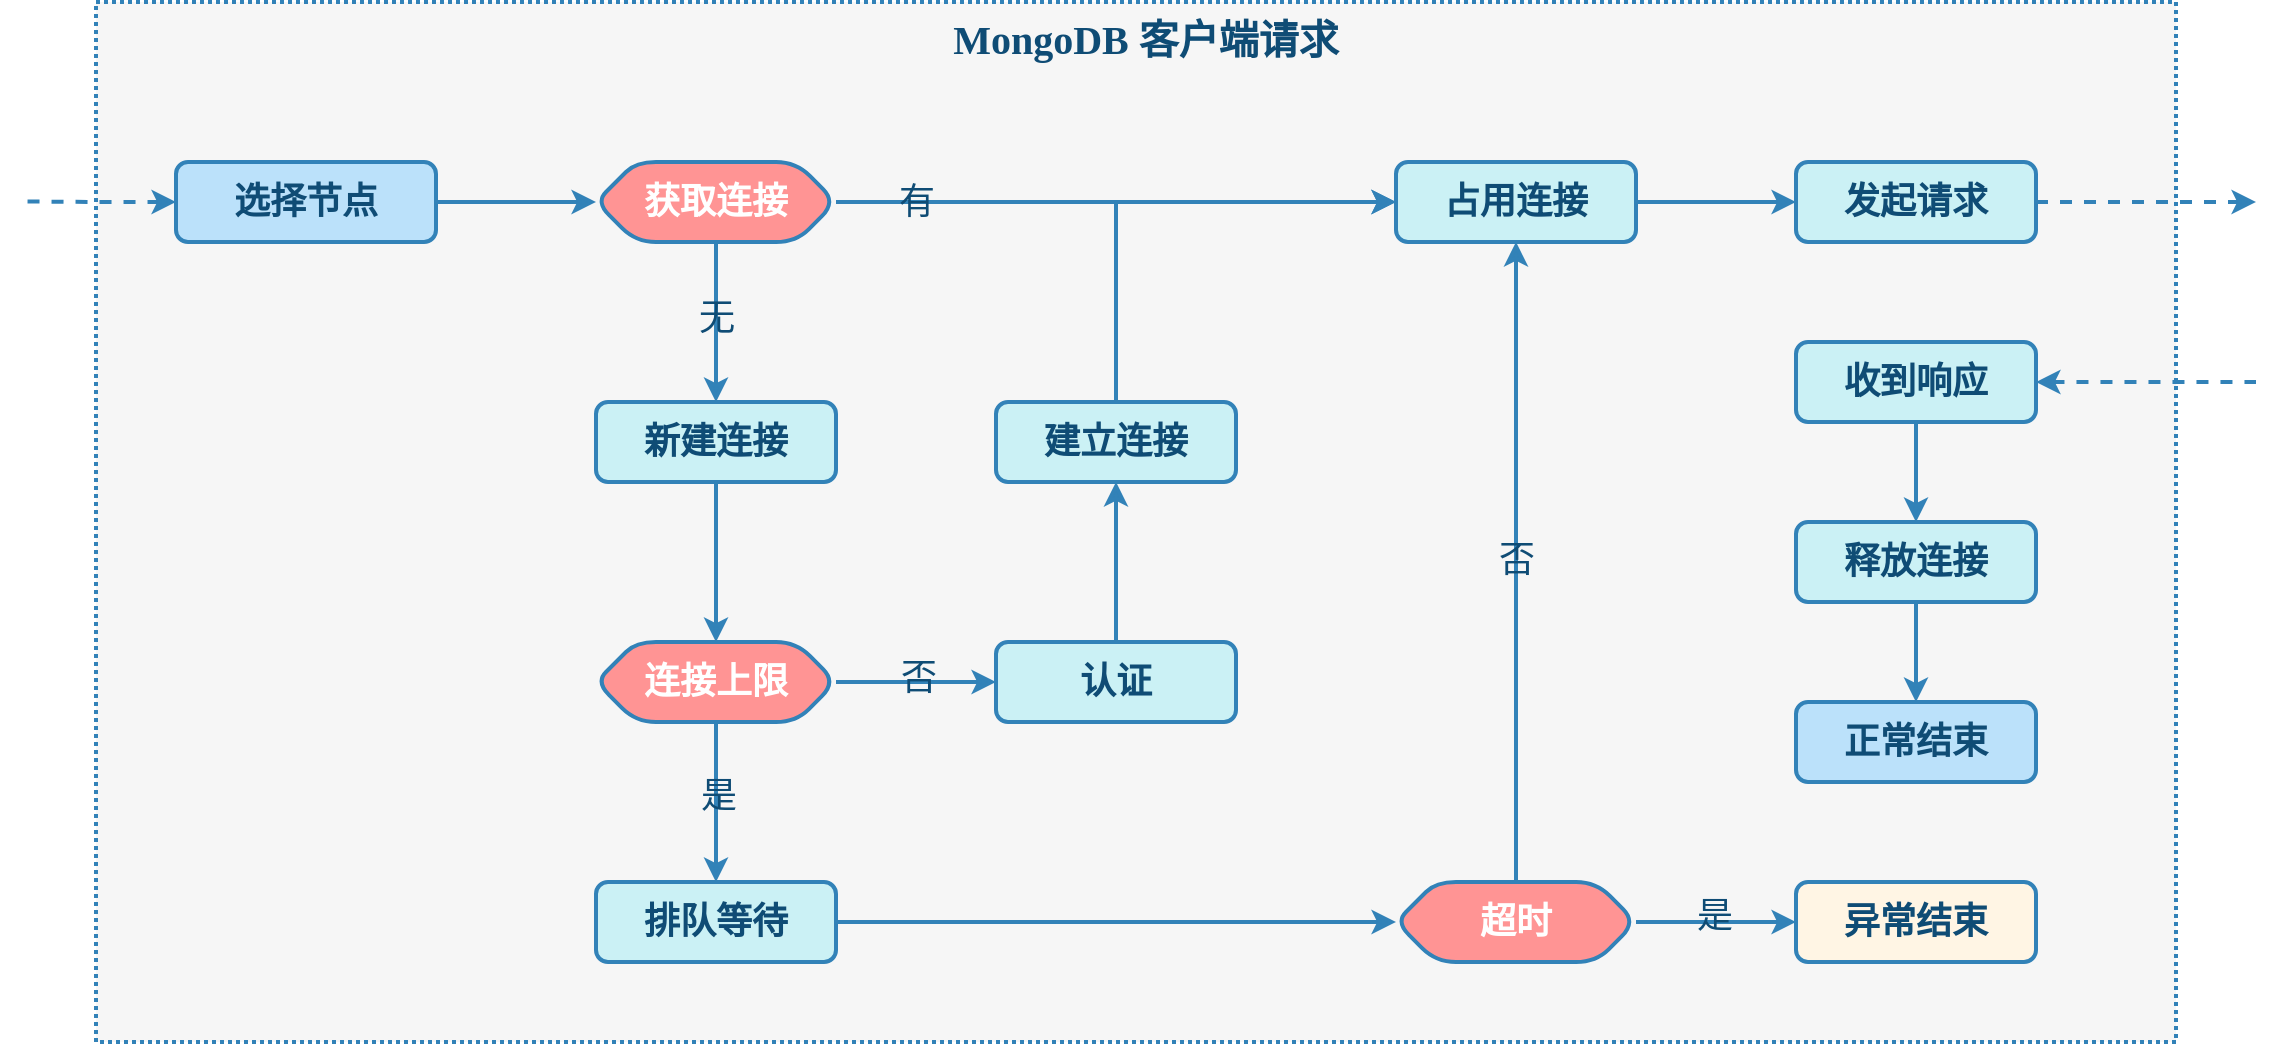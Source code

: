 <mxfile compressed="true" version="27.0.9" pages="4"><diagram id="T8LRyA6OH0pvgJejiyML" name="客户端请求"><mxGraphModel dx="1213" dy="828" grid="1" gridSize="10" guides="1" tooltips="1" connect="1" arrows="1" fold="1" page="1" pageScale="1" pageWidth="1654" pageHeight="1169" math="0" shadow="0"><root><mxCell id="0"/><mxCell id="1" parent="0"/><mxCell id="6_wF0Xdl1iyZavo6tdlp-35" value="MongoDB 客户端请求" style="rounded=0;whiteSpace=wrap;html=1;strokeColor=#3282B8;fillColor=#F6F6F6;fontFamily=Comic Sans MS;fontStyle=1;container=0;fontColor=#0F4C75;shadow=0;fontSize=20;strokeWidth=2;dashed=1;dashPattern=1 1;align=center;verticalAlign=top;spacingLeft=10;" parent="1" vertex="1"><mxGeometry x="280" y="322" width="1040" height="520" as="geometry"/></mxCell><mxCell id="6_wF0Xdl1iyZavo6tdlp-3" value="" style="edgeStyle=orthogonalEdgeStyle;shape=connector;rounded=0;orthogonalLoop=1;jettySize=auto;html=1;labelBackgroundColor=default;strokeColor=#3282B8;strokeWidth=2;align=center;verticalAlign=middle;fontFamily=Comic Sans MS;fontSize=18;fontColor=#0F4C75;endArrow=classic;endFill=1;" parent="1" source="bLcaSKiLG5diKZYi5GMX-3" target="6_wF0Xdl1iyZavo6tdlp-1" edge="1"><mxGeometry relative="1" as="geometry"/></mxCell><mxCell id="6_wF0Xdl1iyZavo6tdlp-39" style="edgeStyle=orthogonalEdgeStyle;shape=connector;rounded=0;orthogonalLoop=1;jettySize=auto;html=1;exitX=0;exitY=0.5;exitDx=0;exitDy=0;labelBackgroundColor=default;strokeColor=#3282B8;strokeWidth=2;align=center;verticalAlign=middle;fontFamily=Comic Sans MS;fontSize=18;fontColor=#0F4C75;endArrow=none;endFill=0;dashed=1;startArrow=classic;startFill=1;" parent="1" source="bLcaSKiLG5diKZYi5GMX-3" edge="1"><mxGeometry relative="1" as="geometry"><mxPoint x="240" y="421.706" as="targetPoint"/></mxGeometry></mxCell><mxCell id="bLcaSKiLG5diKZYi5GMX-3" value="选择节点" style="rounded=1;whiteSpace=wrap;html=1;fontFamily=Comic Sans MS;fontStyle=1;labelBackgroundColor=none;fillColor=#BBE1FA;strokeColor=#3282B8;fontColor=#0F4C75;shadow=0;container=0;fontSize=18;verticalAlign=middle;strokeWidth=2;" parent="1" vertex="1"><mxGeometry x="320" y="402" width="130" height="40" as="geometry"/></mxCell><mxCell id="6_wF0Xdl1iyZavo6tdlp-6" value="" style="edgeStyle=orthogonalEdgeStyle;shape=connector;rounded=0;orthogonalLoop=1;jettySize=auto;html=1;labelBackgroundColor=default;strokeColor=#3282B8;strokeWidth=2;align=center;verticalAlign=middle;fontFamily=Comic Sans MS;fontSize=18;fontColor=#0F4C75;endArrow=classic;endFill=1;" parent="1" source="6_wF0Xdl1iyZavo6tdlp-1" target="6_wF0Xdl1iyZavo6tdlp-5" edge="1"><mxGeometry relative="1" as="geometry"/></mxCell><mxCell id="6_wF0Xdl1iyZavo6tdlp-7" value="无" style="edgeLabel;html=1;align=center;verticalAlign=middle;resizable=0;points=[];fontSize=18;fontFamily=Comic Sans MS;fontColor=#0F4C75;labelBackgroundColor=none;" parent="6_wF0Xdl1iyZavo6tdlp-6" vertex="1" connectable="0"><mxGeometry x="-0.05" relative="1" as="geometry"><mxPoint as="offset"/></mxGeometry></mxCell><mxCell id="6_wF0Xdl1iyZavo6tdlp-8" value="" style="edgeStyle=orthogonalEdgeStyle;shape=connector;rounded=0;orthogonalLoop=1;jettySize=auto;html=1;labelBackgroundColor=default;strokeColor=#3282B8;strokeWidth=2;align=center;verticalAlign=middle;fontFamily=Comic Sans MS;fontSize=18;fontColor=#0F4C75;endArrow=classic;endFill=1;" parent="1" source="6_wF0Xdl1iyZavo6tdlp-1" target="6_wF0Xdl1iyZavo6tdlp-4" edge="1"><mxGeometry relative="1" as="geometry"/></mxCell><mxCell id="6_wF0Xdl1iyZavo6tdlp-9" value="有" style="edgeLabel;html=1;align=center;verticalAlign=middle;resizable=0;points=[];fontSize=18;fontFamily=Comic Sans MS;fontColor=#0F4C75;labelBackgroundColor=none;" parent="6_wF0Xdl1iyZavo6tdlp-8" vertex="1" connectable="0"><mxGeometry relative="1" as="geometry"><mxPoint x="-100" as="offset"/></mxGeometry></mxCell><mxCell id="6_wF0Xdl1iyZavo6tdlp-1" value="&lt;div&gt;获取连接&lt;/div&gt;" style="shape=hexagon;perimeter=hexagonPerimeter2;whiteSpace=wrap;html=1;fixedSize=1;rounded=1;shadow=0;strokeColor=#3282B8;strokeWidth=2;align=center;verticalAlign=middle;fontFamily=Comic Sans MS;fontSize=18;fontColor=#FFFFFF;fillColor=#FF9494;fontStyle=1" parent="1" vertex="1"><mxGeometry x="530" y="402" width="120" height="40" as="geometry"/></mxCell><mxCell id="6_wF0Xdl1iyZavo6tdlp-36" value="" style="edgeStyle=orthogonalEdgeStyle;shape=connector;rounded=0;orthogonalLoop=1;jettySize=auto;html=1;labelBackgroundColor=default;strokeColor=#3282B8;strokeWidth=2;align=center;verticalAlign=middle;fontFamily=Comic Sans MS;fontSize=18;fontColor=#0F4C75;endArrow=classic;endFill=1;" parent="1" source="6_wF0Xdl1iyZavo6tdlp-4" target="6_wF0Xdl1iyZavo6tdlp-24" edge="1"><mxGeometry relative="1" as="geometry"/></mxCell><mxCell id="6_wF0Xdl1iyZavo6tdlp-4" value="占用连接" style="rounded=1;whiteSpace=wrap;html=1;fontFamily=Comic Sans MS;fontStyle=1;labelBackgroundColor=none;fillColor=#CBF1F5;strokeColor=#3282B8;fontColor=#0F4C75;shadow=0;container=0;fontSize=18;verticalAlign=middle;strokeWidth=2;" parent="1" vertex="1"><mxGeometry x="930" y="402" width="120" height="40" as="geometry"/></mxCell><mxCell id="6_wF0Xdl1iyZavo6tdlp-16" value="" style="edgeStyle=orthogonalEdgeStyle;shape=connector;rounded=0;orthogonalLoop=1;jettySize=auto;html=1;labelBackgroundColor=default;strokeColor=#3282B8;strokeWidth=2;align=center;verticalAlign=middle;fontFamily=Comic Sans MS;fontSize=18;fontColor=#0F4C75;endArrow=classic;endFill=1;" parent="1" source="6_wF0Xdl1iyZavo6tdlp-5" target="6_wF0Xdl1iyZavo6tdlp-12" edge="1"><mxGeometry relative="1" as="geometry"/></mxCell><mxCell id="6_wF0Xdl1iyZavo6tdlp-5" value="新建连接" style="rounded=1;whiteSpace=wrap;html=1;fontFamily=Comic Sans MS;fontStyle=1;labelBackgroundColor=none;fillColor=#CBF1F5;strokeColor=#3282B8;fontColor=#0F4C75;shadow=0;container=0;fontSize=18;verticalAlign=middle;strokeWidth=2;" parent="1" vertex="1"><mxGeometry x="530" y="522" width="120" height="40" as="geometry"/></mxCell><mxCell id="6_wF0Xdl1iyZavo6tdlp-15" style="edgeStyle=orthogonalEdgeStyle;shape=connector;rounded=0;orthogonalLoop=1;jettySize=auto;html=1;entryX=0;entryY=0.5;entryDx=0;entryDy=0;labelBackgroundColor=default;strokeColor=#3282B8;strokeWidth=2;align=center;verticalAlign=middle;fontFamily=Comic Sans MS;fontSize=18;fontColor=#0F4C75;endArrow=classic;endFill=1;exitX=0.5;exitY=0;exitDx=0;exitDy=0;" parent="1" source="6_wF0Xdl1iyZavo6tdlp-10" target="6_wF0Xdl1iyZavo6tdlp-4" edge="1"><mxGeometry relative="1" as="geometry"/></mxCell><mxCell id="6_wF0Xdl1iyZavo6tdlp-10" value="建立连接" style="rounded=1;whiteSpace=wrap;html=1;fontFamily=Comic Sans MS;fontStyle=1;labelBackgroundColor=none;fillColor=#CBF1F5;strokeColor=#3282B8;fontColor=#0F4C75;shadow=0;container=0;fontSize=18;verticalAlign=middle;strokeWidth=2;" parent="1" vertex="1"><mxGeometry x="730" y="522" width="120" height="40" as="geometry"/></mxCell><mxCell id="6_wF0Xdl1iyZavo6tdlp-14" value="" style="edgeStyle=orthogonalEdgeStyle;shape=connector;rounded=0;orthogonalLoop=1;jettySize=auto;html=1;labelBackgroundColor=default;strokeColor=#3282B8;strokeWidth=2;align=center;verticalAlign=middle;fontFamily=Comic Sans MS;fontSize=18;fontColor=#0F4C75;endArrow=classic;endFill=1;" parent="1" source="6_wF0Xdl1iyZavo6tdlp-11" target="6_wF0Xdl1iyZavo6tdlp-10" edge="1"><mxGeometry relative="1" as="geometry"/></mxCell><mxCell id="6_wF0Xdl1iyZavo6tdlp-11" value="认证" style="rounded=1;whiteSpace=wrap;html=1;fontFamily=Comic Sans MS;fontStyle=1;labelBackgroundColor=none;fillColor=#CBF1F5;strokeColor=#3282B8;fontColor=#0F4C75;shadow=0;container=0;fontSize=18;verticalAlign=middle;strokeWidth=2;" parent="1" vertex="1"><mxGeometry x="730" y="642" width="120" height="40" as="geometry"/></mxCell><mxCell id="6_wF0Xdl1iyZavo6tdlp-13" value="" style="edgeStyle=orthogonalEdgeStyle;shape=connector;rounded=0;orthogonalLoop=1;jettySize=auto;html=1;labelBackgroundColor=default;strokeColor=#3282B8;strokeWidth=2;align=center;verticalAlign=middle;fontFamily=Comic Sans MS;fontSize=18;fontColor=#0F4C75;endArrow=classic;endFill=1;" parent="1" source="6_wF0Xdl1iyZavo6tdlp-12" target="6_wF0Xdl1iyZavo6tdlp-11" edge="1"><mxGeometry relative="1" as="geometry"/></mxCell><mxCell id="6_wF0Xdl1iyZavo6tdlp-17" value="否" style="edgeLabel;html=1;align=center;verticalAlign=middle;resizable=0;points=[];fontSize=18;fontFamily=Comic Sans MS;fontColor=#0F4C75;labelBackgroundColor=none;" parent="6_wF0Xdl1iyZavo6tdlp-13" vertex="1" connectable="0"><mxGeometry x="0.025" y="2" relative="1" as="geometry"><mxPoint as="offset"/></mxGeometry></mxCell><mxCell id="6_wF0Xdl1iyZavo6tdlp-19" value="" style="edgeStyle=orthogonalEdgeStyle;shape=connector;rounded=0;orthogonalLoop=1;jettySize=auto;html=1;labelBackgroundColor=default;strokeColor=#3282B8;strokeWidth=2;align=center;verticalAlign=middle;fontFamily=Comic Sans MS;fontSize=18;fontColor=#0F4C75;endArrow=classic;endFill=1;" parent="1" source="6_wF0Xdl1iyZavo6tdlp-12" target="6_wF0Xdl1iyZavo6tdlp-18" edge="1"><mxGeometry relative="1" as="geometry"/></mxCell><mxCell id="6_wF0Xdl1iyZavo6tdlp-21" value="是" style="edgeLabel;html=1;align=center;verticalAlign=middle;resizable=0;points=[];fontSize=18;fontFamily=Comic Sans MS;fontColor=#0F4C75;labelBackgroundColor=none;" parent="6_wF0Xdl1iyZavo6tdlp-19" vertex="1" connectable="0"><mxGeometry x="-0.075" y="1" relative="1" as="geometry"><mxPoint as="offset"/></mxGeometry></mxCell><mxCell id="6_wF0Xdl1iyZavo6tdlp-12" value="&lt;div&gt;连接上限&lt;/div&gt;" style="shape=hexagon;perimeter=hexagonPerimeter2;whiteSpace=wrap;html=1;fixedSize=1;rounded=1;shadow=0;strokeColor=#3282B8;strokeWidth=2;align=center;verticalAlign=middle;fontFamily=Comic Sans MS;fontSize=18;fontColor=#FFFFFF;fillColor=#FF9494;fontStyle=1" parent="1" vertex="1"><mxGeometry x="530" y="642" width="120" height="40" as="geometry"/></mxCell><mxCell id="6_wF0Xdl1iyZavo6tdlp-22" style="edgeStyle=orthogonalEdgeStyle;shape=connector;rounded=0;orthogonalLoop=1;jettySize=auto;html=1;labelBackgroundColor=default;strokeColor=#3282B8;strokeWidth=2;align=center;verticalAlign=middle;fontFamily=Comic Sans MS;fontSize=18;fontColor=#0F4C75;endArrow=classic;endFill=1;" parent="1" source="6_wF0Xdl1iyZavo6tdlp-18" target="6_wF0Xdl1iyZavo6tdlp-20" edge="1"><mxGeometry relative="1" as="geometry"/></mxCell><mxCell id="6_wF0Xdl1iyZavo6tdlp-18" value="排队等待" style="rounded=1;whiteSpace=wrap;html=1;fontFamily=Comic Sans MS;fontStyle=1;labelBackgroundColor=none;fillColor=#CBF1F5;strokeColor=#3282B8;fontColor=#0F4C75;shadow=0;container=0;fontSize=18;verticalAlign=middle;strokeWidth=2;" parent="1" vertex="1"><mxGeometry x="530" y="762" width="120" height="40" as="geometry"/></mxCell><mxCell id="6_wF0Xdl1iyZavo6tdlp-23" style="edgeStyle=orthogonalEdgeStyle;shape=connector;rounded=0;orthogonalLoop=1;jettySize=auto;html=1;entryX=0.5;entryY=1;entryDx=0;entryDy=0;labelBackgroundColor=default;strokeColor=#3282B8;strokeWidth=2;align=center;verticalAlign=middle;fontFamily=Comic Sans MS;fontSize=18;fontColor=#0F4C75;endArrow=classic;endFill=1;" parent="1" source="6_wF0Xdl1iyZavo6tdlp-20" target="6_wF0Xdl1iyZavo6tdlp-4" edge="1"><mxGeometry relative="1" as="geometry"/></mxCell><mxCell id="6_wF0Xdl1iyZavo6tdlp-33" value="否" style="edgeLabel;html=1;align=center;verticalAlign=middle;resizable=0;points=[];fontSize=18;fontFamily=Comic Sans MS;fontColor=#0F4C75;labelBackgroundColor=none;" parent="6_wF0Xdl1iyZavo6tdlp-23" vertex="1" connectable="0"><mxGeometry x="0.007" relative="1" as="geometry"><mxPoint as="offset"/></mxGeometry></mxCell><mxCell id="6_wF0Xdl1iyZavo6tdlp-32" style="edgeStyle=orthogonalEdgeStyle;shape=connector;rounded=0;orthogonalLoop=1;jettySize=auto;html=1;entryX=0;entryY=0.5;entryDx=0;entryDy=0;labelBackgroundColor=default;strokeColor=#3282B8;strokeWidth=2;align=center;verticalAlign=middle;fontFamily=Comic Sans MS;fontSize=18;fontColor=#0F4C75;endArrow=classic;endFill=1;" parent="1" source="6_wF0Xdl1iyZavo6tdlp-20" target="6_wF0Xdl1iyZavo6tdlp-27" edge="1"><mxGeometry relative="1" as="geometry"/></mxCell><mxCell id="6_wF0Xdl1iyZavo6tdlp-34" value="是" style="edgeLabel;html=1;align=center;verticalAlign=middle;resizable=0;points=[];fontSize=18;fontFamily=Comic Sans MS;fontColor=#0F4C75;labelBackgroundColor=none;" parent="6_wF0Xdl1iyZavo6tdlp-32" vertex="1" connectable="0"><mxGeometry x="-0.035" y="3" relative="1" as="geometry"><mxPoint as="offset"/></mxGeometry></mxCell><mxCell id="6_wF0Xdl1iyZavo6tdlp-20" value="&lt;div&gt;超时&lt;/div&gt;" style="shape=hexagon;perimeter=hexagonPerimeter2;whiteSpace=wrap;html=1;fixedSize=1;rounded=1;shadow=0;strokeColor=#3282B8;strokeWidth=2;align=center;verticalAlign=middle;fontFamily=Comic Sans MS;fontSize=18;fontColor=#FFFFFF;fillColor=#FF9494;fontStyle=1" parent="1" vertex="1"><mxGeometry x="930" y="762" width="120" height="40" as="geometry"/></mxCell><mxCell id="6_wF0Xdl1iyZavo6tdlp-37" style="edgeStyle=orthogonalEdgeStyle;shape=connector;rounded=0;orthogonalLoop=1;jettySize=auto;html=1;labelBackgroundColor=default;strokeColor=#3282B8;strokeWidth=2;align=center;verticalAlign=middle;fontFamily=Comic Sans MS;fontSize=18;fontColor=#0F4C75;endArrow=classic;endFill=1;dashed=1;" parent="1" source="6_wF0Xdl1iyZavo6tdlp-24" edge="1"><mxGeometry relative="1" as="geometry"><mxPoint x="1360" y="422" as="targetPoint"/></mxGeometry></mxCell><mxCell id="6_wF0Xdl1iyZavo6tdlp-24" value="发起请求" style="rounded=1;whiteSpace=wrap;html=1;fontFamily=Comic Sans MS;fontStyle=1;labelBackgroundColor=none;fillColor=#CBF1F5;strokeColor=#3282B8;fontColor=#0F4C75;shadow=0;container=0;fontSize=18;verticalAlign=middle;strokeWidth=2;" parent="1" vertex="1"><mxGeometry x="1130" y="402" width="120" height="40" as="geometry"/></mxCell><mxCell id="6_wF0Xdl1iyZavo6tdlp-30" value="" style="edgeStyle=orthogonalEdgeStyle;shape=connector;rounded=0;orthogonalLoop=1;jettySize=auto;html=1;labelBackgroundColor=default;strokeColor=#3282B8;strokeWidth=2;align=center;verticalAlign=middle;fontFamily=Comic Sans MS;fontSize=18;fontColor=#0F4C75;endArrow=classic;endFill=1;" parent="1" source="6_wF0Xdl1iyZavo6tdlp-25" target="6_wF0Xdl1iyZavo6tdlp-29" edge="1"><mxGeometry relative="1" as="geometry"/></mxCell><mxCell id="6_wF0Xdl1iyZavo6tdlp-38" style="edgeStyle=orthogonalEdgeStyle;shape=connector;rounded=0;orthogonalLoop=1;jettySize=auto;html=1;labelBackgroundColor=default;strokeColor=#3282B8;strokeWidth=2;align=center;verticalAlign=middle;fontFamily=Comic Sans MS;fontSize=18;fontColor=#0F4C75;endArrow=none;endFill=0;startArrow=classic;startFill=1;dashed=1;" parent="1" source="6_wF0Xdl1iyZavo6tdlp-25" edge="1"><mxGeometry relative="1" as="geometry"><mxPoint x="1360" y="512" as="targetPoint"/></mxGeometry></mxCell><mxCell id="6_wF0Xdl1iyZavo6tdlp-25" value="收到响应" style="rounded=1;whiteSpace=wrap;html=1;fontFamily=Comic Sans MS;fontStyle=1;labelBackgroundColor=none;fillColor=#CBF1F5;strokeColor=#3282B8;fontColor=#0F4C75;shadow=0;container=0;fontSize=18;verticalAlign=middle;strokeWidth=2;" parent="1" vertex="1"><mxGeometry x="1130" y="492" width="120" height="40" as="geometry"/></mxCell><mxCell id="6_wF0Xdl1iyZavo6tdlp-27" value="异常结束" style="rounded=1;whiteSpace=wrap;html=1;fontFamily=Comic Sans MS;fontStyle=1;labelBackgroundColor=none;fillColor=#FFF5E4;strokeColor=#3282B8;fontColor=#0F4C75;shadow=0;container=0;fontSize=18;verticalAlign=middle;strokeWidth=2;" parent="1" vertex="1"><mxGeometry x="1130" y="762" width="120" height="40" as="geometry"/></mxCell><mxCell id="6_wF0Xdl1iyZavo6tdlp-28" value="正常结束" style="rounded=1;whiteSpace=wrap;html=1;fontFamily=Comic Sans MS;fontStyle=1;labelBackgroundColor=none;fillColor=#BBE1FA;strokeColor=#3282B8;fontColor=#0F4C75;shadow=0;container=0;fontSize=18;verticalAlign=middle;strokeWidth=2;" parent="1" vertex="1"><mxGeometry x="1130" y="672" width="120" height="40" as="geometry"/></mxCell><mxCell id="6_wF0Xdl1iyZavo6tdlp-31" value="" style="edgeStyle=orthogonalEdgeStyle;shape=connector;rounded=0;orthogonalLoop=1;jettySize=auto;html=1;labelBackgroundColor=default;strokeColor=#3282B8;strokeWidth=2;align=center;verticalAlign=middle;fontFamily=Comic Sans MS;fontSize=18;fontColor=#0F4C75;endArrow=classic;endFill=1;" parent="1" source="6_wF0Xdl1iyZavo6tdlp-29" target="6_wF0Xdl1iyZavo6tdlp-28" edge="1"><mxGeometry relative="1" as="geometry"/></mxCell><mxCell id="6_wF0Xdl1iyZavo6tdlp-29" value="释放连接" style="rounded=1;whiteSpace=wrap;html=1;fontFamily=Comic Sans MS;fontStyle=1;labelBackgroundColor=none;fillColor=#CBF1F5;strokeColor=#3282B8;fontColor=#0F4C75;shadow=0;container=0;fontSize=18;verticalAlign=middle;strokeWidth=2;" parent="1" vertex="1"><mxGeometry x="1130" y="582" width="120" height="40" as="geometry"/></mxCell></root></mxGraphModel></diagram><diagram name="服务端响应" id="RFhboTUIcO6EPZyUsfYe"><mxGraphModel dx="712" dy="845" grid="1" gridSize="10" guides="1" tooltips="1" connect="1" arrows="1" fold="1" page="1" pageScale="1" pageWidth="1654" pageHeight="1169" math="0" shadow="0"><root><mxCell id="aSS5Ap6sN9j2UO-wHqje-0"/><mxCell id="aSS5Ap6sN9j2UO-wHqje-1" parent="aSS5Ap6sN9j2UO-wHqje-0"/><mxCell id="aSS5Ap6sN9j2UO-wHqje-2" value="MongoDB 服务端响应" style="rounded=0;whiteSpace=wrap;html=1;strokeColor=#3282B8;fillColor=#F6F6F6;fontFamily=Comic Sans MS;fontStyle=1;container=0;fontColor=#0F4C75;shadow=0;fontSize=20;strokeWidth=2;dashed=1;dashPattern=1 1;align=center;verticalAlign=top;spacingLeft=10;" vertex="1" parent="aSS5Ap6sN9j2UO-wHqje-1"><mxGeometry x="360" y="320" width="1000" height="520" as="geometry"/></mxCell><mxCell id="aSS5Ap6sN9j2UO-wHqje-6" value="" style="edgeStyle=orthogonalEdgeStyle;shape=connector;rounded=0;orthogonalLoop=1;jettySize=auto;html=1;labelBackgroundColor=default;strokeColor=#3282B8;strokeWidth=2;align=center;verticalAlign=middle;fontFamily=Comic Sans MS;fontSize=18;fontColor=#0F4C75;endArrow=classic;endFill=1;" edge="1" parent="aSS5Ap6sN9j2UO-wHqje-1" source="aSS5Ap6sN9j2UO-wHqje-10" target="aSS5Ap6sN9j2UO-wHqje-14"><mxGeometry relative="1" as="geometry"/></mxCell><mxCell id="aSS5Ap6sN9j2UO-wHqje-7" value="否" style="edgeLabel;html=1;align=center;verticalAlign=middle;resizable=0;points=[];fontSize=18;fontFamily=Comic Sans MS;fontColor=#0F4C75;labelBackgroundColor=none;" vertex="1" connectable="0" parent="aSS5Ap6sN9j2UO-wHqje-6"><mxGeometry x="-0.05" relative="1" as="geometry"><mxPoint as="offset"/></mxGeometry></mxCell><mxCell id="aSS5Ap6sN9j2UO-wHqje-8" value="" style="edgeStyle=orthogonalEdgeStyle;shape=connector;rounded=0;orthogonalLoop=1;jettySize=auto;html=1;labelBackgroundColor=default;strokeColor=#3282B8;strokeWidth=2;align=center;verticalAlign=middle;fontFamily=Comic Sans MS;fontSize=18;fontColor=#0F4C75;endArrow=classic;endFill=1;" edge="1" parent="aSS5Ap6sN9j2UO-wHqje-1" source="aSS5Ap6sN9j2UO-wHqje-10" target="aSS5Ap6sN9j2UO-wHqje-12"><mxGeometry relative="1" as="geometry"/></mxCell><mxCell id="aSS5Ap6sN9j2UO-wHqje-9" value="有" style="edgeLabel;html=1;align=center;verticalAlign=middle;resizable=0;points=[];fontSize=18;fontFamily=Comic Sans MS;fontColor=#0F4C75;labelBackgroundColor=none;" vertex="1" connectable="0" parent="aSS5Ap6sN9j2UO-wHqje-8"><mxGeometry relative="1" as="geometry"><mxPoint x="-100" as="offset"/></mxGeometry></mxCell><mxCell id="gw4pvU2Np7kKfl0srxdf-0" value="是" style="edgeLabel;html=1;align=center;verticalAlign=middle;resizable=0;points=[];fontSize=18;fontFamily=Comic Sans MS;fontColor=#0F4C75;labelBackgroundColor=none;" vertex="1" connectable="0" parent="aSS5Ap6sN9j2UO-wHqje-8"><mxGeometry x="0.025" y="2" relative="1" as="geometry"><mxPoint as="offset"/></mxGeometry></mxCell><mxCell id="aSS5Ap6sN9j2UO-wHqje-10" value="&lt;div&gt;包含片键&lt;/div&gt;" style="shape=hexagon;perimeter=hexagonPerimeter2;whiteSpace=wrap;html=1;fixedSize=1;rounded=1;shadow=0;strokeColor=#3282B8;strokeWidth=2;align=center;verticalAlign=middle;fontFamily=Comic Sans MS;fontSize=18;fontColor=#FFFFFF;fillColor=#FF9494;fontStyle=1" vertex="1" parent="aSS5Ap6sN9j2UO-wHqje-1"><mxGeometry x="401" y="400" width="120" height="40" as="geometry"/></mxCell><mxCell id="Kob-LVOlnNNAMhH4ZLQP-15" value="" style="edgeStyle=orthogonalEdgeStyle;shape=connector;rounded=0;orthogonalLoop=1;jettySize=auto;html=1;labelBackgroundColor=default;strokeColor=#3282B8;strokeWidth=2;align=center;verticalAlign=middle;fontFamily=Comic Sans MS;fontSize=18;fontColor=#0F4C75;endArrow=classic;endFill=1;dashed=1;" edge="1" parent="aSS5Ap6sN9j2UO-wHqje-1" source="aSS5Ap6sN9j2UO-wHqje-12" target="aSS5Ap6sN9j2UO-wHqje-16"><mxGeometry relative="1" as="geometry"/></mxCell><mxCell id="aSS5Ap6sN9j2UO-wHqje-12" value="特定片执行" style="rounded=1;whiteSpace=wrap;html=1;fontFamily=Comic Sans MS;fontStyle=1;labelBackgroundColor=none;fillColor=#CBF1F5;strokeColor=#3282B8;fontColor=#0F4C75;shadow=0;container=0;fontSize=18;verticalAlign=middle;strokeWidth=2;" vertex="1" parent="aSS5Ap6sN9j2UO-wHqje-1"><mxGeometry x="601" y="400" width="120" height="40" as="geometry"/></mxCell><mxCell id="gw4pvU2Np7kKfl0srxdf-2" value="" style="edgeStyle=orthogonalEdgeStyle;shape=connector;rounded=0;orthogonalLoop=1;jettySize=auto;html=1;labelBackgroundColor=default;strokeColor=#3282B8;strokeWidth=2;align=center;verticalAlign=middle;fontFamily=Comic Sans MS;fontSize=18;fontColor=#0F4C75;endArrow=classic;endFill=1;dashed=1;" edge="1" parent="aSS5Ap6sN9j2UO-wHqje-1" source="aSS5Ap6sN9j2UO-wHqje-14" target="aSS5Ap6sN9j2UO-wHqje-16"><mxGeometry relative="1" as="geometry"/></mxCell><mxCell id="aSS5Ap6sN9j2UO-wHqje-14" value="所有片执行" style="rounded=1;whiteSpace=wrap;html=1;fontFamily=Comic Sans MS;fontStyle=1;labelBackgroundColor=none;fillColor=#CBF1F5;strokeColor=#3282B8;fontColor=#0F4C75;shadow=0;container=0;fontSize=18;verticalAlign=middle;strokeWidth=2;" vertex="1" parent="aSS5Ap6sN9j2UO-wHqje-1"><mxGeometry x="401" y="520" width="120" height="40" as="geometry"/></mxCell><mxCell id="gw4pvU2Np7kKfl0srxdf-3" value="" style="edgeStyle=orthogonalEdgeStyle;shape=connector;rounded=0;orthogonalLoop=1;jettySize=auto;html=1;labelBackgroundColor=default;strokeColor=#3282B8;strokeWidth=2;align=center;verticalAlign=middle;fontFamily=Comic Sans MS;fontSize=18;fontColor=#0F4C75;endArrow=classic;endFill=1;" edge="1" parent="aSS5Ap6sN9j2UO-wHqje-1" source="aSS5Ap6sN9j2UO-wHqje-16" target="aSS5Ap6sN9j2UO-wHqje-23"><mxGeometry relative="1" as="geometry"/></mxCell><mxCell id="aSS5Ap6sN9j2UO-wHqje-16" value="评估执行计划" style="rounded=1;whiteSpace=wrap;html=1;fontFamily=Comic Sans MS;fontStyle=1;labelBackgroundColor=none;fillColor=#CBF1F5;strokeColor=#3282B8;fontColor=#0F4C75;shadow=0;container=0;fontSize=18;verticalAlign=middle;strokeWidth=2;" vertex="1" parent="aSS5Ap6sN9j2UO-wHqje-1"><mxGeometry x="601" y="520" width="120" height="40" as="geometry"/></mxCell><mxCell id="aSS5Ap6sN9j2UO-wHqje-21" value="" style="edgeStyle=orthogonalEdgeStyle;shape=connector;rounded=0;orthogonalLoop=1;jettySize=auto;html=1;labelBackgroundColor=default;strokeColor=#3282B8;strokeWidth=2;align=center;verticalAlign=middle;fontFamily=Comic Sans MS;fontSize=18;fontColor=#0F4C75;endArrow=classic;endFill=1;" edge="1" parent="aSS5Ap6sN9j2UO-wHqje-1" source="aSS5Ap6sN9j2UO-wHqje-23" target="aSS5Ap6sN9j2UO-wHqje-25"><mxGeometry relative="1" as="geometry"/></mxCell><mxCell id="aSS5Ap6sN9j2UO-wHqje-22" value="无" style="edgeLabel;html=1;align=center;verticalAlign=middle;resizable=0;points=[];fontSize=18;fontFamily=Comic Sans MS;fontColor=#0F4C75;labelBackgroundColor=none;" vertex="1" connectable="0" parent="aSS5Ap6sN9j2UO-wHqje-21"><mxGeometry x="-0.075" y="1" relative="1" as="geometry"><mxPoint as="offset"/></mxGeometry></mxCell><mxCell id="gw4pvU2Np7kKfl0srxdf-5" value="" style="edgeStyle=orthogonalEdgeStyle;shape=connector;rounded=0;orthogonalLoop=1;jettySize=auto;html=1;labelBackgroundColor=default;strokeColor=#3282B8;strokeWidth=2;align=center;verticalAlign=middle;fontFamily=Comic Sans MS;fontSize=18;fontColor=#0F4C75;endArrow=classic;endFill=1;exitX=1;exitY=0.5;exitDx=0;exitDy=0;" edge="1" parent="aSS5Ap6sN9j2UO-wHqje-1" source="aSS5Ap6sN9j2UO-wHqje-23" target="gw4pvU2Np7kKfl0srxdf-4"><mxGeometry relative="1" as="geometry"/></mxCell><mxCell id="gw4pvU2Np7kKfl0srxdf-12" value="有" style="edgeLabel;html=1;align=center;verticalAlign=middle;resizable=0;points=[];fontSize=18;fontFamily=Comic Sans MS;fontColor=#0F4C75;labelBackgroundColor=none;" vertex="1" connectable="0" parent="gw4pvU2Np7kKfl0srxdf-5"><mxGeometry x="-0.045" y="1" relative="1" as="geometry"><mxPoint as="offset"/></mxGeometry></mxCell><mxCell id="aSS5Ap6sN9j2UO-wHqje-23" value="&lt;div&gt;Ticket&lt;/div&gt;" style="shape=hexagon;perimeter=hexagonPerimeter2;whiteSpace=wrap;html=1;fixedSize=1;rounded=1;shadow=0;strokeColor=#3282B8;strokeWidth=2;align=center;verticalAlign=middle;fontFamily=Comic Sans MS;fontSize=18;fontColor=#FFFFFF;fillColor=#FF9494;fontStyle=1" vertex="1" parent="aSS5Ap6sN9j2UO-wHqje-1"><mxGeometry x="601" y="640" width="120" height="40" as="geometry"/></mxCell><mxCell id="gw4pvU2Np7kKfl0srxdf-8" value="" style="edgeStyle=orthogonalEdgeStyle;shape=connector;rounded=0;orthogonalLoop=1;jettySize=auto;html=1;labelBackgroundColor=default;strokeColor=#3282B8;strokeWidth=2;align=center;verticalAlign=middle;fontFamily=Comic Sans MS;fontSize=18;fontColor=#0F4C75;endArrow=classic;endFill=1;" edge="1" parent="aSS5Ap6sN9j2UO-wHqje-1" source="aSS5Ap6sN9j2UO-wHqje-25" target="gw4pvU2Np7kKfl0srxdf-7"><mxGeometry relative="1" as="geometry"/></mxCell><mxCell id="aSS5Ap6sN9j2UO-wHqje-25" value="排队等待" style="rounded=1;whiteSpace=wrap;html=1;fontFamily=Comic Sans MS;fontStyle=1;labelBackgroundColor=none;fillColor=#CBF1F5;strokeColor=#3282B8;fontColor=#0F4C75;shadow=0;container=0;fontSize=18;verticalAlign=middle;strokeWidth=2;" vertex="1" parent="aSS5Ap6sN9j2UO-wHqje-1"><mxGeometry x="601" y="760" width="120" height="40" as="geometry"/></mxCell><mxCell id="aSS5Ap6sN9j2UO-wHqje-28" style="edgeStyle=orthogonalEdgeStyle;shape=connector;rounded=0;orthogonalLoop=1;jettySize=auto;html=1;entryX=0;entryY=0.5;entryDx=0;entryDy=0;labelBackgroundColor=default;strokeColor=#3282B8;strokeWidth=2;align=center;verticalAlign=middle;fontFamily=Comic Sans MS;fontSize=18;fontColor=#0F4C75;endArrow=classic;endFill=1;exitX=1;exitY=0.5;exitDx=0;exitDy=0;" edge="1" parent="aSS5Ap6sN9j2UO-wHqje-1" source="gw4pvU2Np7kKfl0srxdf-7" target="aSS5Ap6sN9j2UO-wHqje-36"><mxGeometry relative="1" as="geometry"><mxPoint x="921" y="782" as="sourcePoint"/></mxGeometry></mxCell><mxCell id="aSS5Ap6sN9j2UO-wHqje-29" value="是" style="edgeLabel;html=1;align=center;verticalAlign=middle;resizable=0;points=[];fontSize=18;fontFamily=Comic Sans MS;fontColor=#0F4C75;labelBackgroundColor=none;" vertex="1" connectable="0" parent="aSS5Ap6sN9j2UO-wHqje-28"><mxGeometry x="-0.035" y="3" relative="1" as="geometry"><mxPoint as="offset"/></mxGeometry></mxCell><mxCell id="gw4pvU2Np7kKfl0srxdf-9" value="" style="edgeStyle=orthogonalEdgeStyle;shape=connector;rounded=0;orthogonalLoop=1;jettySize=auto;html=1;labelBackgroundColor=default;strokeColor=#3282B8;strokeWidth=2;align=center;verticalAlign=middle;fontFamily=Comic Sans MS;fontSize=18;fontColor=#0F4C75;endArrow=classic;endFill=1;" edge="1" parent="aSS5Ap6sN9j2UO-wHqje-1" source="aSS5Ap6sN9j2UO-wHqje-32" target="aSS5Ap6sN9j2UO-wHqje-35"><mxGeometry relative="1" as="geometry"/></mxCell><mxCell id="aSS5Ap6sN9j2UO-wHqje-32" value="执行请求" style="rounded=1;whiteSpace=wrap;html=1;fontFamily=Comic Sans MS;fontStyle=1;labelBackgroundColor=none;fillColor=#CBF1F5;strokeColor=#3282B8;fontColor=#0F4C75;shadow=0;container=0;fontSize=18;verticalAlign=middle;strokeWidth=2;" vertex="1" parent="aSS5Ap6sN9j2UO-wHqje-1"><mxGeometry x="800" y="400" width="120" height="40" as="geometry"/></mxCell><mxCell id="Kob-LVOlnNNAMhH4ZLQP-1" value="" style="edgeStyle=orthogonalEdgeStyle;shape=connector;rounded=0;orthogonalLoop=1;jettySize=auto;html=1;labelBackgroundColor=default;strokeColor=#3282B8;strokeWidth=2;align=center;verticalAlign=middle;fontFamily=Comic Sans MS;fontSize=18;fontColor=#0F4C75;endArrow=classic;endFill=1;" edge="1" parent="aSS5Ap6sN9j2UO-wHqje-1" source="aSS5Ap6sN9j2UO-wHqje-35" target="Kob-LVOlnNNAMhH4ZLQP-0"><mxGeometry relative="1" as="geometry"/></mxCell><mxCell id="aSS5Ap6sN9j2UO-wHqje-35" value="释放ticket" style="rounded=1;whiteSpace=wrap;html=1;fontFamily=Comic Sans MS;fontStyle=1;labelBackgroundColor=none;fillColor=#CBF1F5;strokeColor=#3282B8;fontColor=#0F4C75;shadow=0;container=0;fontSize=18;verticalAlign=middle;strokeWidth=2;" vertex="1" parent="aSS5Ap6sN9j2UO-wHqje-1"><mxGeometry x="1000" y="400" width="120" height="40" as="geometry"/></mxCell><mxCell id="Kob-LVOlnNNAMhH4ZLQP-11" style="edgeStyle=orthogonalEdgeStyle;shape=connector;rounded=0;orthogonalLoop=1;jettySize=auto;html=1;entryX=0;entryY=0.5;entryDx=0;entryDy=0;labelBackgroundColor=default;strokeColor=#3282B8;strokeWidth=2;align=center;verticalAlign=middle;fontFamily=Comic Sans MS;fontSize=18;fontColor=#0F4C75;endArrow=classic;endFill=1;dashed=1;" edge="1" parent="aSS5Ap6sN9j2UO-wHqje-1" source="aSS5Ap6sN9j2UO-wHqje-36" target="Kob-LVOlnNNAMhH4ZLQP-10"><mxGeometry relative="1" as="geometry"/></mxCell><mxCell id="aSS5Ap6sN9j2UO-wHqje-36" value="异常结束" style="rounded=1;whiteSpace=wrap;html=1;fontFamily=Comic Sans MS;fontStyle=1;labelBackgroundColor=none;fillColor=#FFF5E4;strokeColor=#3282B8;fontColor=#0F4C75;shadow=0;container=0;fontSize=18;verticalAlign=middle;strokeWidth=2;" vertex="1" parent="aSS5Ap6sN9j2UO-wHqje-1"><mxGeometry x="1000" y="760" width="120" height="40" as="geometry"/></mxCell><mxCell id="Kob-LVOlnNNAMhH4ZLQP-9" style="edgeStyle=orthogonalEdgeStyle;shape=connector;rounded=0;orthogonalLoop=1;jettySize=auto;html=1;entryX=0;entryY=0.5;entryDx=0;entryDy=0;labelBackgroundColor=default;strokeColor=#3282B8;strokeWidth=2;align=center;verticalAlign=middle;fontFamily=Comic Sans MS;fontSize=18;fontColor=#0F4C75;endArrow=classic;endFill=1;dashed=1;" edge="1" parent="aSS5Ap6sN9j2UO-wHqje-1" source="aSS5Ap6sN9j2UO-wHqje-37" target="Kob-LVOlnNNAMhH4ZLQP-7"><mxGeometry relative="1" as="geometry"/></mxCell><mxCell id="aSS5Ap6sN9j2UO-wHqje-37" value="返回结果" style="rounded=1;whiteSpace=wrap;html=1;fontFamily=Comic Sans MS;fontStyle=1;labelBackgroundColor=none;fillColor=#BBE1FA;strokeColor=#3282B8;fontColor=#0F4C75;shadow=0;container=0;fontSize=18;verticalAlign=middle;strokeWidth=2;" vertex="1" parent="aSS5Ap6sN9j2UO-wHqje-1"><mxGeometry x="1000" y="640" width="120" height="40" as="geometry"/></mxCell><mxCell id="gw4pvU2Np7kKfl0srxdf-6" style="edgeStyle=orthogonalEdgeStyle;shape=connector;rounded=0;orthogonalLoop=1;jettySize=auto;html=1;labelBackgroundColor=default;strokeColor=#3282B8;strokeWidth=2;align=center;verticalAlign=middle;fontFamily=Comic Sans MS;fontSize=18;fontColor=#0F4C75;endArrow=classic;endFill=1;" edge="1" parent="aSS5Ap6sN9j2UO-wHqje-1" source="gw4pvU2Np7kKfl0srxdf-4" target="aSS5Ap6sN9j2UO-wHqje-32"><mxGeometry relative="1" as="geometry"/></mxCell><mxCell id="gw4pvU2Np7kKfl0srxdf-4" value="占用ticket" style="rounded=1;whiteSpace=wrap;html=1;fontFamily=Comic Sans MS;fontStyle=1;labelBackgroundColor=none;fillColor=#CBF1F5;strokeColor=#3282B8;fontColor=#0F4C75;shadow=0;container=0;fontSize=18;verticalAlign=middle;strokeWidth=2;" vertex="1" parent="aSS5Ap6sN9j2UO-wHqje-1"><mxGeometry x="800" y="640" width="120" height="40" as="geometry"/></mxCell><mxCell id="gw4pvU2Np7kKfl0srxdf-10" value="" style="edgeStyle=orthogonalEdgeStyle;shape=connector;rounded=0;orthogonalLoop=1;jettySize=auto;html=1;labelBackgroundColor=default;strokeColor=#3282B8;strokeWidth=2;align=center;verticalAlign=middle;fontFamily=Comic Sans MS;fontSize=18;fontColor=#0F4C75;endArrow=classic;endFill=1;" edge="1" parent="aSS5Ap6sN9j2UO-wHqje-1" source="gw4pvU2Np7kKfl0srxdf-7" target="gw4pvU2Np7kKfl0srxdf-4"><mxGeometry relative="1" as="geometry"/></mxCell><mxCell id="gw4pvU2Np7kKfl0srxdf-11" value="否" style="edgeLabel;html=1;align=center;verticalAlign=middle;resizable=0;points=[];fontSize=18;fontFamily=Comic Sans MS;fontColor=#0F4C75;labelBackgroundColor=none;" vertex="1" connectable="0" parent="gw4pvU2Np7kKfl0srxdf-10"><mxGeometry x="-0.051" y="2" relative="1" as="geometry"><mxPoint as="offset"/></mxGeometry></mxCell><mxCell id="gw4pvU2Np7kKfl0srxdf-7" value="超时" style="shape=hexagon;perimeter=hexagonPerimeter2;whiteSpace=wrap;html=1;fixedSize=1;rounded=1;shadow=0;strokeColor=#3282B8;strokeWidth=2;align=center;verticalAlign=middle;fontFamily=Comic Sans MS;fontSize=18;fontColor=#FFFFFF;fillColor=#FF9494;fontStyle=1" vertex="1" parent="aSS5Ap6sN9j2UO-wHqje-1"><mxGeometry x="800" y="760" width="120" height="40" as="geometry"/></mxCell><mxCell id="Kob-LVOlnNNAMhH4ZLQP-2" value="" style="edgeStyle=orthogonalEdgeStyle;shape=connector;rounded=0;orthogonalLoop=1;jettySize=auto;html=1;labelBackgroundColor=default;strokeColor=#3282B8;strokeWidth=2;align=center;verticalAlign=middle;fontFamily=Comic Sans MS;fontSize=18;fontColor=#0F4C75;endArrow=classic;endFill=1;" edge="1" parent="aSS5Ap6sN9j2UO-wHqje-1" source="Kob-LVOlnNNAMhH4ZLQP-0" target="aSS5Ap6sN9j2UO-wHqje-37"><mxGeometry relative="1" as="geometry"/></mxCell><mxCell id="Kob-LVOlnNNAMhH4ZLQP-3" value="是" style="edgeLabel;html=1;align=center;verticalAlign=middle;resizable=0;points=[];fontSize=18;fontFamily=Comic Sans MS;fontColor=#0F4C75;labelBackgroundColor=none;" vertex="1" connectable="0" parent="Kob-LVOlnNNAMhH4ZLQP-2"><mxGeometry x="-0.096" y="-2" relative="1" as="geometry"><mxPoint as="offset"/></mxGeometry></mxCell><mxCell id="Kob-LVOlnNNAMhH4ZLQP-5" value="" style="edgeStyle=orthogonalEdgeStyle;shape=connector;rounded=0;orthogonalLoop=1;jettySize=auto;html=1;labelBackgroundColor=default;strokeColor=#3282B8;strokeWidth=2;align=center;verticalAlign=middle;fontFamily=Comic Sans MS;fontSize=18;fontColor=#0F4C75;endArrow=classic;endFill=1;" edge="1" parent="aSS5Ap6sN9j2UO-wHqje-1" source="Kob-LVOlnNNAMhH4ZLQP-0" target="Kob-LVOlnNNAMhH4ZLQP-4"><mxGeometry relative="1" as="geometry"/></mxCell><mxCell id="Kob-LVOlnNNAMhH4ZLQP-12" value="否" style="edgeLabel;html=1;align=center;verticalAlign=middle;resizable=0;points=[];fontSize=18;fontFamily=Comic Sans MS;fontColor=#0F4C75;labelBackgroundColor=none;" vertex="1" connectable="0" parent="Kob-LVOlnNNAMhH4ZLQP-5"><mxGeometry y="2" relative="1" as="geometry"><mxPoint as="offset"/></mxGeometry></mxCell><mxCell id="Kob-LVOlnNNAMhH4ZLQP-0" value="特定片" style="shape=hexagon;perimeter=hexagonPerimeter2;whiteSpace=wrap;html=1;fixedSize=1;rounded=1;shadow=0;strokeColor=#3282B8;strokeWidth=2;align=center;verticalAlign=middle;fontFamily=Comic Sans MS;fontSize=18;fontColor=#FFFFFF;fillColor=#FF9494;fontStyle=1" vertex="1" parent="aSS5Ap6sN9j2UO-wHqje-1"><mxGeometry x="1000" y="520" width="120" height="40" as="geometry"/></mxCell><mxCell id="Kob-LVOlnNNAMhH4ZLQP-8" value="" style="edgeStyle=orthogonalEdgeStyle;shape=connector;rounded=0;orthogonalLoop=1;jettySize=auto;html=1;labelBackgroundColor=default;strokeColor=#3282B8;strokeWidth=2;align=center;verticalAlign=middle;fontFamily=Comic Sans MS;fontSize=18;fontColor=#0F4C75;endArrow=classic;endFill=1;dashed=1;" edge="1" parent="aSS5Ap6sN9j2UO-wHqje-1" source="Kob-LVOlnNNAMhH4ZLQP-4" target="Kob-LVOlnNNAMhH4ZLQP-6"><mxGeometry relative="1" as="geometry"/></mxCell><mxCell id="Kob-LVOlnNNAMhH4ZLQP-4" value="合并结果" style="rounded=1;whiteSpace=wrap;html=1;fontFamily=Comic Sans MS;fontStyle=1;labelBackgroundColor=none;fillColor=#BBE1FA;strokeColor=#3282B8;fontColor=#0F4C75;shadow=0;container=0;fontSize=18;verticalAlign=middle;strokeWidth=2;" vertex="1" parent="aSS5Ap6sN9j2UO-wHqje-1"><mxGeometry x="1200" y="520" width="120" height="40" as="geometry"/></mxCell><mxCell id="Kob-LVOlnNNAMhH4ZLQP-6" value="" style="rounded=1;whiteSpace=wrap;html=1;fontFamily=Comic Sans MS;fontStyle=1;labelBackgroundColor=none;fillColor=none;strokeColor=none;fontColor=#0F4C75;shadow=0;container=0;fontSize=18;verticalAlign=middle;strokeWidth=2;" vertex="1" parent="aSS5Ap6sN9j2UO-wHqje-1"><mxGeometry x="1400" y="520" width="40" height="40" as="geometry"/></mxCell><mxCell id="Kob-LVOlnNNAMhH4ZLQP-7" value="" style="rounded=1;whiteSpace=wrap;html=1;fontFamily=Comic Sans MS;fontStyle=1;labelBackgroundColor=none;fillColor=none;strokeColor=none;fontColor=#0F4C75;shadow=0;container=0;fontSize=18;verticalAlign=middle;strokeWidth=2;" vertex="1" parent="aSS5Ap6sN9j2UO-wHqje-1"><mxGeometry x="1400" y="640" width="40" height="40" as="geometry"/></mxCell><mxCell id="Kob-LVOlnNNAMhH4ZLQP-10" value="" style="rounded=1;whiteSpace=wrap;html=1;fontFamily=Comic Sans MS;fontStyle=1;labelBackgroundColor=none;fillColor=none;strokeColor=none;fontColor=#0F4C75;shadow=0;container=0;fontSize=18;verticalAlign=middle;strokeWidth=2;" vertex="1" parent="aSS5Ap6sN9j2UO-wHqje-1"><mxGeometry x="1400" y="760" width="40" height="40" as="geometry"/></mxCell><mxCell id="Kob-LVOlnNNAMhH4ZLQP-14" style="edgeStyle=orthogonalEdgeStyle;shape=connector;rounded=0;orthogonalLoop=1;jettySize=auto;html=1;entryX=0;entryY=0.5;entryDx=0;entryDy=0;labelBackgroundColor=default;strokeColor=#3282B8;strokeWidth=2;align=center;verticalAlign=middle;fontFamily=Comic Sans MS;fontSize=18;fontColor=#0F4C75;endArrow=classic;endFill=1;dashed=1;" edge="1" parent="aSS5Ap6sN9j2UO-wHqje-1" source="Kob-LVOlnNNAMhH4ZLQP-13" target="aSS5Ap6sN9j2UO-wHqje-10"><mxGeometry relative="1" as="geometry"/></mxCell><mxCell id="Kob-LVOlnNNAMhH4ZLQP-13" value="" style="rounded=1;whiteSpace=wrap;html=1;fontFamily=Comic Sans MS;fontStyle=1;labelBackgroundColor=none;fillColor=none;strokeColor=none;fontColor=#0F4C75;shadow=0;container=0;fontSize=18;verticalAlign=middle;strokeWidth=2;" vertex="1" parent="aSS5Ap6sN9j2UO-wHqje-1"><mxGeometry x="280" y="400" width="40" height="40" as="geometry"/></mxCell></root></mxGraphModel></diagram><diagram name="服务端读请求" id="Yipnr6MtBhUiQkcwneob"><mxGraphModel dx="674" dy="1207" grid="1" gridSize="10" guides="1" tooltips="1" connect="1" arrows="1" fold="1" page="1" pageScale="1" pageWidth="1654" pageHeight="1169" math="0" shadow="0"><root><mxCell id="Tf_8uLZisDnRTaL4iRtV-0"/><mxCell id="Tf_8uLZisDnRTaL4iRtV-1" parent="Tf_8uLZisDnRTaL4iRtV-0"/><mxCell id="27OnF6bAXRKNLbuEr8cT-0" value="索引扫描O(log2N)" style="rounded=1;whiteSpace=wrap;html=1;fontFamily=Comic Sans MS;fontStyle=1;labelBackgroundColor=none;fillColor=#A6E3E9;strokeColor=#3282B8;fontColor=#0F4C75;shadow=0;container=0;fontSize=18;verticalAlign=middle;strokeWidth=2;" vertex="1" parent="Tf_8uLZisDnRTaL4iRtV-1"><mxGeometry x="600" y="640" width="120" height="80" as="geometry"/></mxCell><mxCell id="qkK3kBR7gsU99u19do1n-12" style="edgeStyle=orthogonalEdgeStyle;shape=connector;rounded=0;orthogonalLoop=1;jettySize=auto;html=1;labelBackgroundColor=default;strokeColor=#3282B8;strokeWidth=2;align=center;verticalAlign=middle;fontFamily=Comic Sans MS;fontSize=18;fontColor=#0F4C75;endArrow=none;endFill=0;dashed=1;" edge="1" parent="Tf_8uLZisDnRTaL4iRtV-1" source="27OnF6bAXRKNLbuEr8cT-1" target="qkK3kBR7gsU99u19do1n-0"><mxGeometry relative="1" as="geometry"/></mxCell><mxCell id="27OnF6bAXRKNLbuEr8cT-1" value="将本次请求所需的数据、索引加载到缓存" style="rounded=1;whiteSpace=wrap;html=1;fontFamily=Comic Sans MS;fontStyle=1;labelBackgroundColor=none;fillColor=#FFF5E4;strokeColor=#3282B8;fontColor=#0F4C75;shadow=0;container=0;fontSize=18;verticalAlign=middle;strokeWidth=2;align=left;spacingLeft=5;spacingRight=5;" vertex="1" parent="Tf_8uLZisDnRTaL4iRtV-1"><mxGeometry x="440" y="320" width="200" height="80" as="geometry"/></mxCell><mxCell id="27OnF6bAXRKNLbuEr8cT-2" value="集合扫描&lt;br&gt;O(N)" style="rounded=1;whiteSpace=wrap;html=1;fontFamily=Comic Sans MS;fontStyle=1;labelBackgroundColor=none;fillColor=#A6E3E9;strokeColor=#3282B8;fontColor=#0F4C75;shadow=0;container=0;fontSize=18;verticalAlign=middle;strokeWidth=2;" vertex="1" parent="Tf_8uLZisDnRTaL4iRtV-1"><mxGeometry x="840" y="640" width="120" height="80" as="geometry"/></mxCell><mxCell id="qkK3kBR7gsU99u19do1n-2" style="edgeStyle=orthogonalEdgeStyle;shape=connector;rounded=1;orthogonalLoop=1;jettySize=auto;html=1;exitX=0.5;exitY=1;exitDx=0;exitDy=0;labelBackgroundColor=default;strokeColor=#3282B8;strokeWidth=2;align=center;verticalAlign=middle;fontFamily=Comic Sans MS;fontSize=18;fontColor=#0F4C75;endArrow=none;endFill=0;dashed=1;" edge="1" parent="Tf_8uLZisDnRTaL4iRtV-1" source="27OnF6bAXRKNLbuEr8cT-3" target="27OnF6bAXRKNLbuEr8cT-0"><mxGeometry relative="1" as="geometry"/></mxCell><mxCell id="qkK3kBR7gsU99u19do1n-3" style="edgeStyle=orthogonalEdgeStyle;shape=connector;rounded=1;orthogonalLoop=1;jettySize=auto;html=1;exitX=0.5;exitY=1;exitDx=0;exitDy=0;entryX=0.5;entryY=0;entryDx=0;entryDy=0;labelBackgroundColor=default;strokeColor=#3282B8;strokeWidth=2;align=center;verticalAlign=middle;fontFamily=Comic Sans MS;fontSize=18;fontColor=#0F4C75;endArrow=none;endFill=0;dashed=1;" edge="1" parent="Tf_8uLZisDnRTaL4iRtV-1" source="27OnF6bAXRKNLbuEr8cT-3" target="27OnF6bAXRKNLbuEr8cT-2"><mxGeometry relative="1" as="geometry"/></mxCell><mxCell id="qkK3kBR7gsU99u19do1n-7" style="edgeStyle=orthogonalEdgeStyle;shape=connector;rounded=0;orthogonalLoop=1;jettySize=auto;html=1;entryX=0;entryY=0.5;entryDx=0;entryDy=0;labelBackgroundColor=default;strokeColor=#3282B8;strokeWidth=2;align=center;verticalAlign=middle;fontFamily=Comic Sans MS;fontSize=18;fontColor=#0F4C75;endArrow=classic;endFill=1;" edge="1" parent="Tf_8uLZisDnRTaL4iRtV-1" source="27OnF6bAXRKNLbuEr8cT-3" target="qkK3kBR7gsU99u19do1n-4"><mxGeometry relative="1" as="geometry"/></mxCell><mxCell id="-slRMcZVZi15hYxp8f-z-0" style="edgeStyle=orthogonalEdgeStyle;shape=connector;rounded=1;orthogonalLoop=1;jettySize=auto;html=1;exitX=0.25;exitY=1;exitDx=0;exitDy=0;entryX=0.5;entryY=1;entryDx=0;entryDy=0;labelBackgroundColor=default;strokeColor=#3282B8;strokeWidth=2;align=center;verticalAlign=middle;fontFamily=Comic Sans MS;fontSize=18;fontColor=#0F4C75;endArrow=classic;endFill=1;" edge="1" parent="Tf_8uLZisDnRTaL4iRtV-1" source="27OnF6bAXRKNLbuEr8cT-3" target="qkK3kBR7gsU99u19do1n-0"><mxGeometry relative="1" as="geometry"/></mxCell><mxCell id="27OnF6bAXRKNLbuEr8cT-3" value="搜索" style="rounded=1;whiteSpace=wrap;html=1;fontFamily=Comic Sans MS;fontStyle=1;labelBackgroundColor=none;fillColor=#CBF1F5;strokeColor=#3282B8;fontColor=#0F4C75;shadow=0;container=0;fontSize=18;verticalAlign=middle;strokeWidth=2;" vertex="1" parent="Tf_8uLZisDnRTaL4iRtV-1"><mxGeometry x="720" y="480" width="120" height="80" as="geometry"/></mxCell><mxCell id="qkK3kBR7gsU99u19do1n-1" style="edgeStyle=orthogonalEdgeStyle;shape=connector;rounded=0;orthogonalLoop=1;jettySize=auto;html=1;entryX=0;entryY=0.5;entryDx=0;entryDy=0;labelBackgroundColor=default;strokeColor=#3282B8;strokeWidth=2;align=center;verticalAlign=middle;fontFamily=Comic Sans MS;fontSize=18;fontColor=#0F4C75;endArrow=classic;endFill=1;" edge="1" parent="Tf_8uLZisDnRTaL4iRtV-1" source="qkK3kBR7gsU99u19do1n-0" target="27OnF6bAXRKNLbuEr8cT-3"><mxGeometry relative="1" as="geometry"/></mxCell><mxCell id="qkK3kBR7gsU99u19do1n-0" value="加载资源" style="rounded=1;whiteSpace=wrap;html=1;fontFamily=Comic Sans MS;fontStyle=1;labelBackgroundColor=none;fillColor=#CBF1F5;strokeColor=#3282B8;fontColor=#0F4C75;shadow=0;container=0;fontSize=18;verticalAlign=middle;strokeWidth=2;" vertex="1" parent="Tf_8uLZisDnRTaL4iRtV-1"><mxGeometry x="480" y="480" width="120" height="80" as="geometry"/></mxCell><mxCell id="qkK3kBR7gsU99u19do1n-8" style="edgeStyle=orthogonalEdgeStyle;shape=connector;rounded=1;orthogonalLoop=1;jettySize=auto;html=1;exitX=0.25;exitY=1;exitDx=0;exitDy=0;entryX=0.5;entryY=0;entryDx=0;entryDy=0;labelBackgroundColor=default;strokeColor=#3282B8;strokeWidth=2;align=center;verticalAlign=middle;fontFamily=Comic Sans MS;fontSize=18;fontColor=#0F4C75;endArrow=none;endFill=0;dashed=1;" edge="1" parent="Tf_8uLZisDnRTaL4iRtV-1" source="qkK3kBR7gsU99u19do1n-4" target="qkK3kBR7gsU99u19do1n-5"><mxGeometry relative="1" as="geometry"/></mxCell><mxCell id="qkK3kBR7gsU99u19do1n-9" style="edgeStyle=orthogonalEdgeStyle;shape=connector;rounded=1;orthogonalLoop=1;jettySize=auto;html=1;exitX=0.75;exitY=1;exitDx=0;exitDy=0;labelBackgroundColor=default;strokeColor=#3282B8;strokeWidth=2;align=center;verticalAlign=middle;fontFamily=Comic Sans MS;fontSize=18;fontColor=#0F4C75;endArrow=none;endFill=0;dashed=1;" edge="1" parent="Tf_8uLZisDnRTaL4iRtV-1" source="qkK3kBR7gsU99u19do1n-4" target="qkK3kBR7gsU99u19do1n-6"><mxGeometry relative="1" as="geometry"/></mxCell><mxCell id="qkK3kBR7gsU99u19do1n-4" value="排序" style="rounded=1;whiteSpace=wrap;html=1;fontFamily=Comic Sans MS;fontStyle=1;labelBackgroundColor=none;fillColor=#CBF1F5;strokeColor=#3282B8;fontColor=#0F4C75;shadow=0;container=0;fontSize=18;verticalAlign=middle;strokeWidth=2;" vertex="1" parent="Tf_8uLZisDnRTaL4iRtV-1"><mxGeometry x="1200" y="480" width="120" height="80" as="geometry"/></mxCell><mxCell id="qkK3kBR7gsU99u19do1n-5" value="索引排序" style="rounded=1;whiteSpace=wrap;html=1;fontFamily=Comic Sans MS;fontStyle=1;labelBackgroundColor=none;fillColor=#A6E3E9;strokeColor=#3282B8;fontColor=#0F4C75;shadow=0;container=0;fontSize=18;verticalAlign=middle;strokeWidth=2;" vertex="1" parent="Tf_8uLZisDnRTaL4iRtV-1"><mxGeometry x="1080" y="640" width="120" height="80" as="geometry"/></mxCell><mxCell id="qkK3kBR7gsU99u19do1n-6" value="内存排序" style="rounded=1;whiteSpace=wrap;html=1;fontFamily=Comic Sans MS;fontStyle=1;labelBackgroundColor=none;fillColor=#A6E3E9;strokeColor=#3282B8;fontColor=#0F4C75;shadow=0;container=0;fontSize=18;verticalAlign=middle;strokeWidth=2;" vertex="1" parent="Tf_8uLZisDnRTaL4iRtV-1"><mxGeometry x="1320" y="640" width="120" height="80" as="geometry"/></mxCell><mxCell id="qkK3kBR7gsU99u19do1n-11" style="edgeStyle=orthogonalEdgeStyle;shape=connector;rounded=0;orthogonalLoop=1;jettySize=auto;html=1;entryX=0;entryY=0.5;entryDx=0;entryDy=0;labelBackgroundColor=default;strokeColor=#3282B8;strokeWidth=2;align=center;verticalAlign=middle;fontFamily=Comic Sans MS;fontSize=18;fontColor=#0F4C75;endArrow=classic;endFill=1;" edge="1" parent="Tf_8uLZisDnRTaL4iRtV-1" source="qkK3kBR7gsU99u19do1n-10" target="qkK3kBR7gsU99u19do1n-0"><mxGeometry relative="1" as="geometry"/></mxCell><mxCell id="qkK3kBR7gsU99u19do1n-10" value="执行请求" style="rounded=1;whiteSpace=wrap;html=1;fontFamily=Comic Sans MS;fontStyle=1;labelBackgroundColor=none;fillColor=#BBE1FA;strokeColor=#3282B8;fontColor=#0F4C75;shadow=0;container=0;fontSize=18;verticalAlign=middle;strokeWidth=2;" vertex="1" parent="Tf_8uLZisDnRTaL4iRtV-1"><mxGeometry x="240" y="480" width="120" height="80" as="geometry"/></mxCell><mxCell id="qkK3kBR7gsU99u19do1n-14" style="edgeStyle=orthogonalEdgeStyle;shape=connector;rounded=0;orthogonalLoop=1;jettySize=auto;html=1;labelBackgroundColor=default;strokeColor=#3282B8;strokeWidth=2;align=center;verticalAlign=middle;fontFamily=Comic Sans MS;fontSize=18;fontColor=#0F4C75;endArrow=none;endFill=0;dashed=1;" edge="1" parent="Tf_8uLZisDnRTaL4iRtV-1" source="qkK3kBR7gsU99u19do1n-13" target="27OnF6bAXRKNLbuEr8cT-3"><mxGeometry relative="1" as="geometry"/></mxCell><mxCell id="qkK3kBR7gsU99u19do1n-13" value="用已加载的数据找到所需的结果" style="rounded=1;whiteSpace=wrap;html=1;fontFamily=Comic Sans MS;fontStyle=1;labelBackgroundColor=none;fillColor=#FFF5E4;strokeColor=#3282B8;fontColor=#0F4C75;shadow=0;container=0;fontSize=18;verticalAlign=middle;strokeWidth=2;align=left;spacingLeft=5;spacingRight=5;" vertex="1" parent="Tf_8uLZisDnRTaL4iRtV-1"><mxGeometry x="680" y="320" width="200" height="80" as="geometry"/></mxCell><mxCell id="qkK3kBR7gsU99u19do1n-16" style="edgeStyle=orthogonalEdgeStyle;shape=connector;rounded=0;orthogonalLoop=1;jettySize=auto;html=1;dashed=1;labelBackgroundColor=default;strokeColor=#3282B8;strokeWidth=2;align=center;verticalAlign=middle;fontFamily=Comic Sans MS;fontSize=18;fontColor=#0F4C75;endArrow=none;endFill=0;" edge="1" parent="Tf_8uLZisDnRTaL4iRtV-1" source="qkK3kBR7gsU99u19do1n-15" target="qkK3kBR7gsU99u19do1n-4"><mxGeometry relative="1" as="geometry"/></mxCell><mxCell id="qkK3kBR7gsU99u19do1n-15" value="用已加载的数据找到所需的结果" style="rounded=1;whiteSpace=wrap;html=1;fontFamily=Comic Sans MS;fontStyle=1;labelBackgroundColor=none;fillColor=#FFF5E4;strokeColor=#3282B8;fontColor=#0F4C75;shadow=0;container=0;fontSize=18;verticalAlign=middle;strokeWidth=2;align=left;spacingLeft=5;spacingRight=5;" vertex="1" parent="Tf_8uLZisDnRTaL4iRtV-1"><mxGeometry x="1160" y="320" width="200" height="80" as="geometry"/></mxCell></root></mxGraphModel></diagram><diagram name="服务端写请求" id="jYUZuy3j7MK_sbum5GfM"><mxGraphModel dx="1213" dy="828" grid="1" gridSize="10" guides="1" tooltips="1" connect="1" arrows="1" fold="1" page="1" pageScale="1" pageWidth="1654" pageHeight="1169" math="0" shadow="0"><root><mxCell id="ma8B2hoKi-noJO7RsAD5-0"/><mxCell id="ma8B2hoKi-noJO7RsAD5-1" parent="ma8B2hoKi-noJO7RsAD5-0"/><mxCell id="dICwOXYDXEDCMOjP-Qs2-0" value="事务" style="rounded=0;whiteSpace=wrap;html=1;strokeColor=#3282B8;fillColor=#F6F6F6;fontFamily=Comic Sans MS;fontStyle=1;container=0;fontColor=#0F4C75;shadow=0;fontSize=20;strokeWidth=2;dashed=1;dashPattern=1 1;align=center;verticalAlign=top;spacingLeft=10;" parent="ma8B2hoKi-noJO7RsAD5-1" vertex="1"><mxGeometry x="920" y="240" width="200" height="520" as="geometry"/></mxCell><mxCell id="ma8B2hoKi-noJO7RsAD5-2" value="索引扫描O(log2N)" style="rounded=1;whiteSpace=wrap;html=1;fontFamily=Comic Sans MS;fontStyle=1;labelBackgroundColor=none;fillColor=#A6E3E9;strokeColor=#3282B8;fontColor=#0F4C75;shadow=0;container=0;fontSize=18;verticalAlign=middle;strokeWidth=2;" parent="ma8B2hoKi-noJO7RsAD5-1" vertex="1"><mxGeometry x="360" y="640" width="120" height="80" as="geometry"/></mxCell><mxCell id="ma8B2hoKi-noJO7RsAD5-5" value="集合扫描&lt;br&gt;O(N)" style="rounded=1;whiteSpace=wrap;html=1;fontFamily=Comic Sans MS;fontStyle=1;labelBackgroundColor=none;fillColor=#A6E3E9;strokeColor=#3282B8;fontColor=#0F4C75;shadow=0;container=0;fontSize=18;verticalAlign=middle;strokeWidth=2;" parent="ma8B2hoKi-noJO7RsAD5-1" vertex="1"><mxGeometry x="600" y="640" width="120" height="80" as="geometry"/></mxCell><mxCell id="ma8B2hoKi-noJO7RsAD5-6" style="edgeStyle=orthogonalEdgeStyle;shape=connector;rounded=1;orthogonalLoop=1;jettySize=auto;html=1;labelBackgroundColor=default;strokeColor=#3282B8;strokeWidth=2;align=center;verticalAlign=middle;fontFamily=Comic Sans MS;fontSize=18;fontColor=#0F4C75;endArrow=none;endFill=0;dashed=1;" parent="ma8B2hoKi-noJO7RsAD5-1" source="ma8B2hoKi-noJO7RsAD5-11" target="ma8B2hoKi-noJO7RsAD5-2" edge="1"><mxGeometry relative="1" as="geometry"/></mxCell><mxCell id="ma8B2hoKi-noJO7RsAD5-7" style="edgeStyle=orthogonalEdgeStyle;shape=connector;rounded=1;orthogonalLoop=1;jettySize=auto;html=1;exitX=0.5;exitY=1;exitDx=0;exitDy=0;entryX=0.5;entryY=0;entryDx=0;entryDy=0;labelBackgroundColor=default;strokeColor=#3282B8;strokeWidth=2;align=center;verticalAlign=middle;fontFamily=Comic Sans MS;fontSize=18;fontColor=#0F4C75;endArrow=none;endFill=0;dashed=1;" parent="ma8B2hoKi-noJO7RsAD5-1" source="ma8B2hoKi-noJO7RsAD5-11" target="ma8B2hoKi-noJO7RsAD5-5" edge="1"><mxGeometry relative="1" as="geometry"/></mxCell><mxCell id="ma8B2hoKi-noJO7RsAD5-8" style="edgeStyle=orthogonalEdgeStyle;shape=connector;rounded=0;orthogonalLoop=1;jettySize=auto;html=1;entryX=0;entryY=0.5;entryDx=0;entryDy=0;labelBackgroundColor=default;strokeColor=#3282B8;strokeWidth=2;align=center;verticalAlign=middle;fontFamily=Comic Sans MS;fontSize=18;fontColor=#0F4C75;endArrow=classic;endFill=1;" parent="ma8B2hoKi-noJO7RsAD5-1" source="ma8B2hoKi-noJO7RsAD5-9" target="ma8B2hoKi-noJO7RsAD5-14" edge="1"><mxGeometry relative="1" as="geometry"/></mxCell><mxCell id="Gt0_hHzCGReVtfqP9Nj2-4" style="edgeStyle=orthogonalEdgeStyle;shape=connector;rounded=1;orthogonalLoop=1;jettySize=auto;html=1;labelBackgroundColor=default;strokeColor=#3282B8;strokeWidth=2;align=center;verticalAlign=middle;fontFamily=Comic Sans MS;fontSize=18;fontColor=#0F4C75;endArrow=classic;endFill=1;exitX=0.5;exitY=0;exitDx=0;exitDy=0;" parent="ma8B2hoKi-noJO7RsAD5-1" source="ma8B2hoKi-noJO7RsAD5-9" target="Gt0_hHzCGReVtfqP9Nj2-0" edge="1"><mxGeometry relative="1" as="geometry"/></mxCell><mxCell id="Gt0_hHzCGReVtfqP9Nj2-8" style="edgeStyle=orthogonalEdgeStyle;shape=connector;rounded=1;orthogonalLoop=1;jettySize=auto;html=1;exitX=1;exitY=0.75;exitDx=0;exitDy=0;entryX=0;entryY=0.5;entryDx=0;entryDy=0;labelBackgroundColor=default;strokeColor=#3282B8;strokeWidth=2;align=center;verticalAlign=middle;fontFamily=Comic Sans MS;fontSize=18;fontColor=#0F4C75;endArrow=classic;endFill=1;curved=0;" parent="ma8B2hoKi-noJO7RsAD5-1" source="ma8B2hoKi-noJO7RsAD5-9" target="Gt0_hHzCGReVtfqP9Nj2-6" edge="1"><mxGeometry relative="1" as="geometry"/></mxCell><mxCell id="Gt0_hHzCGReVtfqP9Nj2-9" style="edgeStyle=orthogonalEdgeStyle;shape=connector;rounded=1;orthogonalLoop=1;jettySize=auto;html=1;exitX=1;exitY=0.25;exitDx=0;exitDy=0;entryX=0;entryY=0.5;entryDx=0;entryDy=0;labelBackgroundColor=default;strokeColor=#3282B8;strokeWidth=2;align=center;verticalAlign=middle;fontFamily=Comic Sans MS;fontSize=18;fontColor=#0F4C75;endArrow=classic;endFill=1;curved=0;" parent="ma8B2hoKi-noJO7RsAD5-1" source="ma8B2hoKi-noJO7RsAD5-9" target="Gt0_hHzCGReVtfqP9Nj2-7" edge="1"><mxGeometry relative="1" as="geometry"/></mxCell><mxCell id="ma8B2hoKi-noJO7RsAD5-9" value="写缓存" style="rounded=1;whiteSpace=wrap;html=1;fontFamily=Comic Sans MS;fontStyle=1;labelBackgroundColor=none;fillColor=#CBF1F5;strokeColor=#3282B8;fontColor=#0F4C75;shadow=0;container=0;fontSize=18;verticalAlign=middle;strokeWidth=2;" parent="ma8B2hoKi-noJO7RsAD5-1" vertex="1"><mxGeometry x="720" y="480" width="120" height="80" as="geometry"/></mxCell><mxCell id="ma8B2hoKi-noJO7RsAD5-10" style="edgeStyle=orthogonalEdgeStyle;shape=connector;rounded=0;orthogonalLoop=1;jettySize=auto;html=1;entryX=0;entryY=0.5;entryDx=0;entryDy=0;labelBackgroundColor=default;strokeColor=#3282B8;strokeWidth=2;align=center;verticalAlign=middle;fontFamily=Comic Sans MS;fontSize=18;fontColor=#0F4C75;endArrow=classic;endFill=1;" parent="ma8B2hoKi-noJO7RsAD5-1" source="ma8B2hoKi-noJO7RsAD5-11" target="ma8B2hoKi-noJO7RsAD5-9" edge="1"><mxGeometry relative="1" as="geometry"/></mxCell><mxCell id="Gt0_hHzCGReVtfqP9Nj2-3" style="edgeStyle=orthogonalEdgeStyle;shape=connector;rounded=1;orthogonalLoop=1;jettySize=auto;html=1;exitX=0.5;exitY=0;exitDx=0;exitDy=0;entryX=0;entryY=0.5;entryDx=0;entryDy=0;labelBackgroundColor=default;strokeColor=#3282B8;strokeWidth=2;align=center;verticalAlign=middle;fontFamily=Comic Sans MS;fontSize=18;fontColor=#0F4C75;endArrow=classic;endFill=1;" parent="ma8B2hoKi-noJO7RsAD5-1" source="ma8B2hoKi-noJO7RsAD5-11" target="Gt0_hHzCGReVtfqP9Nj2-1" edge="1"><mxGeometry relative="1" as="geometry"/></mxCell><mxCell id="ma8B2hoKi-noJO7RsAD5-11" value="定位数据" style="rounded=1;whiteSpace=wrap;html=1;fontFamily=Comic Sans MS;fontStyle=1;labelBackgroundColor=none;fillColor=#CBF1F5;strokeColor=#3282B8;fontColor=#0F4C75;shadow=0;container=0;fontSize=18;verticalAlign=middle;strokeWidth=2;" parent="ma8B2hoKi-noJO7RsAD5-1" vertex="1"><mxGeometry x="480" y="480" width="120" height="80" as="geometry"/></mxCell><mxCell id="ma8B2hoKi-noJO7RsAD5-14" value="写索引" style="rounded=1;whiteSpace=wrap;html=1;fontFamily=Comic Sans MS;fontStyle=1;labelBackgroundColor=none;fillColor=#CBF1F5;strokeColor=#3282B8;fontColor=#0F4C75;shadow=0;container=0;fontSize=18;verticalAlign=middle;strokeWidth=2;" parent="ma8B2hoKi-noJO7RsAD5-1" vertex="1"><mxGeometry x="960" y="480" width="120" height="80" as="geometry"/></mxCell><mxCell id="ma8B2hoKi-noJO7RsAD5-17" style="edgeStyle=orthogonalEdgeStyle;shape=connector;rounded=0;orthogonalLoop=1;jettySize=auto;html=1;entryX=0;entryY=0.5;entryDx=0;entryDy=0;labelBackgroundColor=default;strokeColor=#3282B8;strokeWidth=2;align=center;verticalAlign=middle;fontFamily=Comic Sans MS;fontSize=18;fontColor=#0F4C75;endArrow=classic;endFill=1;" parent="ma8B2hoKi-noJO7RsAD5-1" source="ma8B2hoKi-noJO7RsAD5-18" target="ma8B2hoKi-noJO7RsAD5-11" edge="1"><mxGeometry relative="1" as="geometry"/></mxCell><mxCell id="ma8B2hoKi-noJO7RsAD5-18" value="执行请求" style="rounded=1;whiteSpace=wrap;html=1;fontFamily=Comic Sans MS;fontStyle=1;labelBackgroundColor=none;fillColor=#BBE1FA;strokeColor=#3282B8;fontColor=#0F4C75;shadow=0;container=0;fontSize=18;verticalAlign=middle;strokeWidth=2;" parent="ma8B2hoKi-noJO7RsAD5-1" vertex="1"><mxGeometry x="240" y="480" width="120" height="80" as="geometry"/></mxCell><mxCell id="Gt0_hHzCGReVtfqP9Nj2-0" value="返回应用" style="rounded=1;whiteSpace=wrap;html=1;fontFamily=Comic Sans MS;fontStyle=1;labelBackgroundColor=none;fillColor=#BBE1FA;strokeColor=#3282B8;fontColor=#0F4C75;shadow=0;container=0;fontSize=18;verticalAlign=middle;strokeWidth=2;" parent="ma8B2hoKi-noJO7RsAD5-1" vertex="1"><mxGeometry x="240" y="320" width="120" height="80" as="geometry"/></mxCell><mxCell id="Gt0_hHzCGReVtfqP9Nj2-5" style="edgeStyle=orthogonalEdgeStyle;shape=connector;rounded=1;orthogonalLoop=1;jettySize=auto;html=1;entryX=0.5;entryY=0;entryDx=0;entryDy=0;labelBackgroundColor=default;strokeColor=#3282B8;strokeWidth=2;align=center;verticalAlign=middle;fontFamily=Comic Sans MS;fontSize=18;fontColor=#0F4C75;endArrow=classic;endFill=1;exitX=0.5;exitY=0;exitDx=0;exitDy=0;" parent="ma8B2hoKi-noJO7RsAD5-1" source="Gt0_hHzCGReVtfqP9Nj2-1" target="Gt0_hHzCGReVtfqP9Nj2-0" edge="1"><mxGeometry relative="1" as="geometry"><Array as="points"><mxPoint x="780" y="280"/><mxPoint x="300" y="280"/></Array></mxGeometry></mxCell><mxCell id="Gt0_hHzCGReVtfqP9Nj2-1" value="写Journal" style="rounded=1;whiteSpace=wrap;html=1;fontFamily=Comic Sans MS;fontStyle=1;labelBackgroundColor=none;fillColor=#CBF1F5;strokeColor=#3282B8;fontColor=#0F4C75;shadow=0;container=0;fontSize=18;verticalAlign=middle;strokeWidth=2;" parent="ma8B2hoKi-noJO7RsAD5-1" vertex="1"><mxGeometry x="720" y="320" width="120" height="80" as="geometry"/></mxCell><mxCell id="Gt0_hHzCGReVtfqP9Nj2-6" value="写数据" style="rounded=1;whiteSpace=wrap;html=1;fontFamily=Comic Sans MS;fontStyle=1;labelBackgroundColor=none;fillColor=#CBF1F5;strokeColor=#3282B8;fontColor=#0F4C75;shadow=0;container=0;fontSize=18;verticalAlign=middle;strokeWidth=2;" parent="ma8B2hoKi-noJO7RsAD5-1" vertex="1"><mxGeometry x="960" y="640" width="120" height="80" as="geometry"/></mxCell><mxCell id="Gt0_hHzCGReVtfqP9Nj2-7" value="写oplog" style="rounded=1;whiteSpace=wrap;html=1;fontFamily=Comic Sans MS;fontStyle=1;labelBackgroundColor=none;fillColor=#CBF1F5;strokeColor=#3282B8;fontColor=#0F4C75;shadow=0;container=0;fontSize=18;verticalAlign=middle;strokeWidth=2;" parent="ma8B2hoKi-noJO7RsAD5-1" vertex="1"><mxGeometry x="960" y="320" width="120" height="80" as="geometry"/></mxCell></root></mxGraphModel></diagram></mxfile>